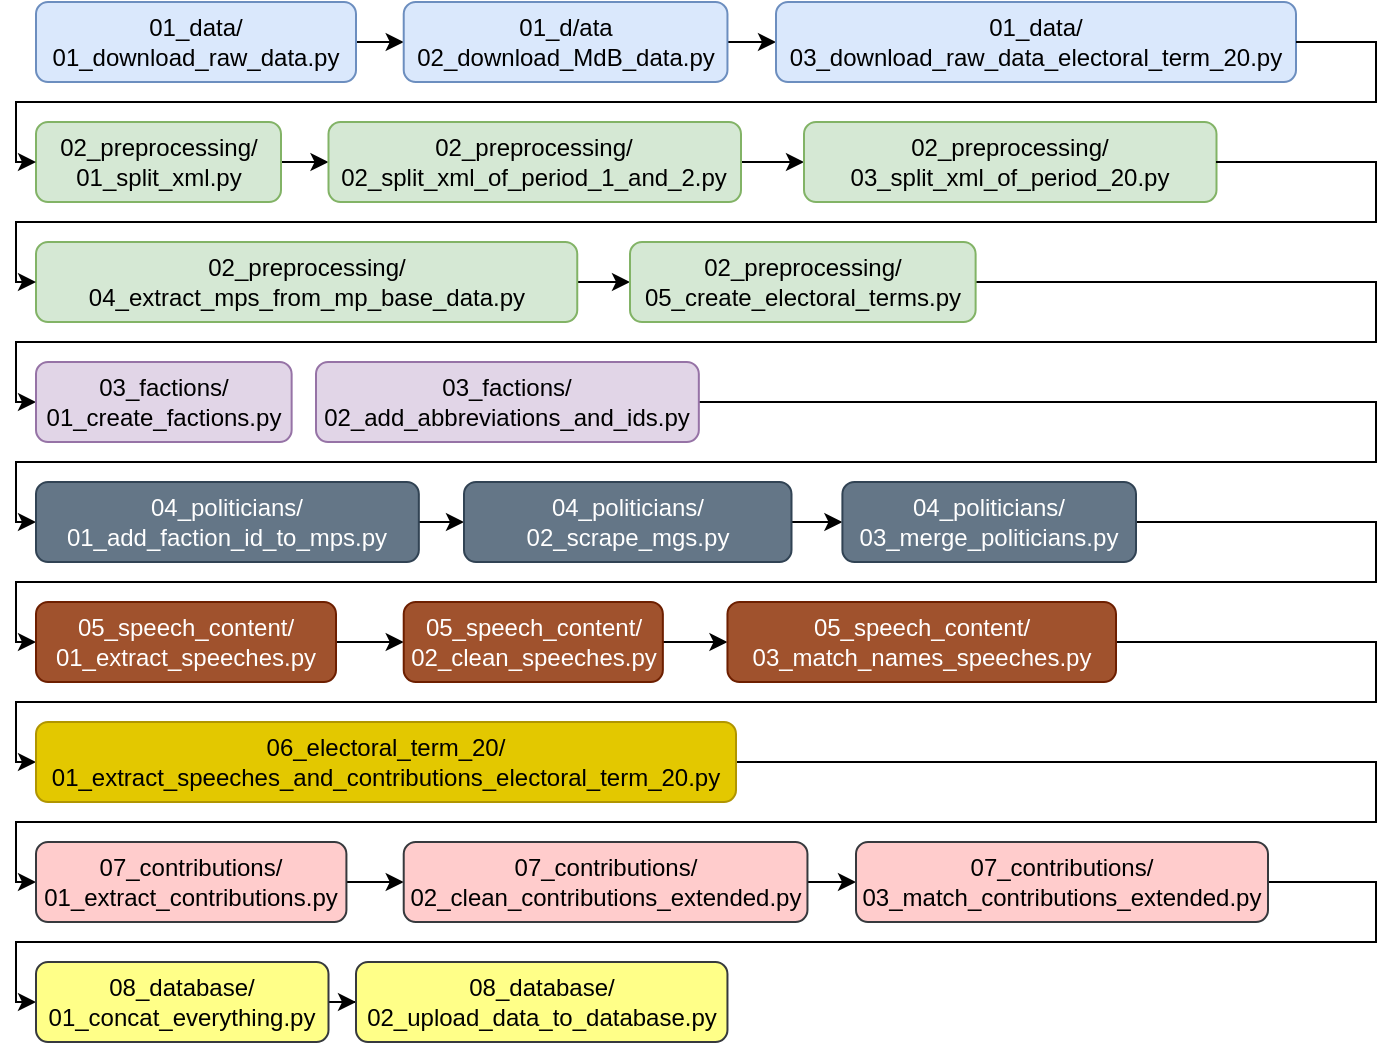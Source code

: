 <mxfile version="24.7.17">
  <diagram id="N46P--Eoy_d9tgk3Qrls" name="Page-1">
    <mxGraphModel dx="920" dy="625" grid="1" gridSize="10" guides="1" tooltips="1" connect="1" arrows="1" fold="1" page="1" pageScale="1" pageWidth="827" pageHeight="1169" math="0" shadow="0">
      <root>
        <mxCell id="0" />
        <mxCell id="1" parent="0" />
        <mxCell id="Yy8UinuvtfsdmuhCIqNr-40" style="edgeStyle=orthogonalEdgeStyle;rounded=0;orthogonalLoop=1;jettySize=auto;html=1;exitX=1;exitY=0.5;exitDx=0;exitDy=0;entryX=0;entryY=0.5;entryDx=0;entryDy=0;" parent="1" edge="1">
          <mxGeometry relative="1" as="geometry">
            <mxPoint x="185" y="80" as="sourcePoint" />
            <mxPoint x="198.13" y="80" as="targetPoint" />
          </mxGeometry>
        </mxCell>
        <mxCell id="Yy8UinuvtfsdmuhCIqNr-42" style="edgeStyle=orthogonalEdgeStyle;rounded=0;orthogonalLoop=1;jettySize=auto;html=1;exitX=1;exitY=0.5;exitDx=0;exitDy=0;entryX=0;entryY=0.5;entryDx=0;entryDy=0;" parent="1" source="Yy8UinuvtfsdmuhCIqNr-4" target="Yy8UinuvtfsdmuhCIqNr-5" edge="1">
          <mxGeometry relative="1" as="geometry" />
        </mxCell>
        <mxCell id="Yy8UinuvtfsdmuhCIqNr-4" value="02_preprocessing/&lt;br&gt;01_split_xml.py" style="rounded=1;whiteSpace=wrap;html=1;fillColor=#d5e8d4;strokeColor=#82b366;" parent="1" vertex="1">
          <mxGeometry x="30" y="60" width="122.5" height="40" as="geometry" />
        </mxCell>
        <mxCell id="rI09nJqI1d1za-YEpDQf-10" value="" style="edgeStyle=elbowEdgeStyle;rounded=0;orthogonalLoop=1;jettySize=auto;html=1;" edge="1" parent="1" source="Yy8UinuvtfsdmuhCIqNr-5" target="Yy8UinuvtfsdmuhCIqNr-9">
          <mxGeometry relative="1" as="geometry" />
        </mxCell>
        <mxCell id="Yy8UinuvtfsdmuhCIqNr-5" value="02_preprocessing/&lt;br&gt;02&lt;span style=&quot;background-color: initial;&quot;&gt;_split_xml_of_period_1_and_2.py&lt;/span&gt;" style="rounded=1;whiteSpace=wrap;html=1;fillColor=#d5e8d4;strokeColor=#82b366;" parent="1" vertex="1">
          <mxGeometry x="176.25" y="60" width="206.25" height="40" as="geometry" />
        </mxCell>
        <mxCell id="Yy8UinuvtfsdmuhCIqNr-9" value="02_preprocessing/&lt;br&gt;03_split_xml_of_period_20&lt;span style=&quot;background-color: initial;&quot;&gt;.py&lt;/span&gt;" style="rounded=1;whiteSpace=wrap;html=1;fillColor=#d5e8d4;strokeColor=#82b366;" parent="1" vertex="1">
          <mxGeometry x="414" y="60" width="206.25" height="40" as="geometry" />
        </mxCell>
        <mxCell id="Yy8UinuvtfsdmuhCIqNr-45" style="edgeStyle=orthogonalEdgeStyle;rounded=0;orthogonalLoop=1;jettySize=auto;html=1;exitX=1;exitY=0.5;exitDx=0;exitDy=0;entryX=0;entryY=0.5;entryDx=0;entryDy=0;" parent="1" source="Yy8UinuvtfsdmuhCIqNr-11" target="Yy8UinuvtfsdmuhCIqNr-13" edge="1">
          <mxGeometry relative="1" as="geometry">
            <mxPoint x="530" y="139.667" as="targetPoint" />
          </mxGeometry>
        </mxCell>
        <mxCell id="Yy8UinuvtfsdmuhCIqNr-11" value="02_preprocessing/&lt;br&gt;04_extract_mps_from_mp_base_data.py" style="rounded=1;whiteSpace=wrap;html=1;fillColor=#d5e8d4;strokeColor=#82b366;" parent="1" vertex="1">
          <mxGeometry x="30" y="120" width="270.63" height="40" as="geometry" />
        </mxCell>
        <mxCell id="Yy8UinuvtfsdmuhCIqNr-46" style="edgeStyle=orthogonalEdgeStyle;rounded=0;orthogonalLoop=1;jettySize=auto;html=1;exitX=1;exitY=0.5;exitDx=0;exitDy=0;entryX=0;entryY=0.5;entryDx=0;entryDy=0;" parent="1" source="Yy8UinuvtfsdmuhCIqNr-13" target="Yy8UinuvtfsdmuhCIqNr-15" edge="1">
          <mxGeometry relative="1" as="geometry">
            <Array as="points">
              <mxPoint x="700" y="140" />
              <mxPoint x="700" y="170" />
              <mxPoint x="20" y="170" />
              <mxPoint x="20" y="200" />
            </Array>
          </mxGeometry>
        </mxCell>
        <mxCell id="Yy8UinuvtfsdmuhCIqNr-15" value="03_factions/&lt;br&gt;01_create_factions.py" style="rounded=1;whiteSpace=wrap;html=1;fillColor=#e1d5e7;strokeColor=#9673a6;" parent="1" vertex="1">
          <mxGeometry x="30" y="180" width="127.82" height="40" as="geometry" />
        </mxCell>
        <mxCell id="Yy8UinuvtfsdmuhCIqNr-47" style="edgeStyle=orthogonalEdgeStyle;rounded=0;orthogonalLoop=1;jettySize=auto;html=1;exitX=1;exitY=0.5;exitDx=0;exitDy=0;entryX=0;entryY=0.5;entryDx=0;entryDy=0;" parent="1" source="Yy8UinuvtfsdmuhCIqNr-17" target="Yy8UinuvtfsdmuhCIqNr-19" edge="1">
          <mxGeometry relative="1" as="geometry">
            <Array as="points">
              <mxPoint x="700" y="200" />
              <mxPoint x="700" y="230" />
              <mxPoint x="20" y="230" />
              <mxPoint x="20" y="260" />
            </Array>
          </mxGeometry>
        </mxCell>
        <mxCell id="Yy8UinuvtfsdmuhCIqNr-17" value="03_factions/&lt;br&gt;02_add_abbreviations_and_ids.py" style="rounded=1;whiteSpace=wrap;html=1;fillColor=#e1d5e7;strokeColor=#9673a6;" parent="1" vertex="1">
          <mxGeometry x="170.0" y="180" width="191.42" height="40" as="geometry" />
        </mxCell>
        <mxCell id="Yy8UinuvtfsdmuhCIqNr-48" style="edgeStyle=orthogonalEdgeStyle;rounded=0;orthogonalLoop=1;jettySize=auto;html=1;exitX=1;exitY=0.5;exitDx=0;exitDy=0;entryX=0;entryY=0.5;entryDx=0;entryDy=0;" parent="1" source="Yy8UinuvtfsdmuhCIqNr-19" target="Yy8UinuvtfsdmuhCIqNr-21" edge="1">
          <mxGeometry relative="1" as="geometry" />
        </mxCell>
        <mxCell id="Yy8UinuvtfsdmuhCIqNr-19" value="04_politicians/&lt;br&gt;01_add_faction_id_to_mps.py" style="rounded=1;whiteSpace=wrap;html=1;fillColor=#647687;fontColor=#ffffff;strokeColor=#314354;" parent="1" vertex="1">
          <mxGeometry x="30.0" y="240" width="191.42" height="40" as="geometry" />
        </mxCell>
        <mxCell id="Yy8UinuvtfsdmuhCIqNr-49" style="edgeStyle=orthogonalEdgeStyle;rounded=0;orthogonalLoop=1;jettySize=auto;html=1;exitX=1;exitY=0.5;exitDx=0;exitDy=0;entryX=0;entryY=0.5;entryDx=0;entryDy=0;" parent="1" source="Yy8UinuvtfsdmuhCIqNr-21" target="Yy8UinuvtfsdmuhCIqNr-23" edge="1">
          <mxGeometry relative="1" as="geometry" />
        </mxCell>
        <mxCell id="Yy8UinuvtfsdmuhCIqNr-21" value="04_politicians/&lt;br&gt;02_scrape_mgs.py" style="rounded=1;whiteSpace=wrap;html=1;fillColor=#647687;fontColor=#ffffff;strokeColor=#314354;" parent="1" vertex="1">
          <mxGeometry x="244" y="240" width="163.75" height="40" as="geometry" />
        </mxCell>
        <mxCell id="Yy8UinuvtfsdmuhCIqNr-50" style="edgeStyle=orthogonalEdgeStyle;rounded=0;orthogonalLoop=1;jettySize=auto;html=1;exitX=1;exitY=0.5;exitDx=0;exitDy=0;entryX=0;entryY=0.5;entryDx=0;entryDy=0;" parent="1" source="Yy8UinuvtfsdmuhCIqNr-23" target="Yy8UinuvtfsdmuhCIqNr-29" edge="1">
          <mxGeometry relative="1" as="geometry">
            <Array as="points">
              <mxPoint x="700" y="260" />
              <mxPoint x="700" y="290" />
              <mxPoint x="20" y="290" />
              <mxPoint x="20" y="320" />
            </Array>
            <mxPoint x="20" y="320" as="targetPoint" />
          </mxGeometry>
        </mxCell>
        <mxCell id="Yy8UinuvtfsdmuhCIqNr-23" value="04_politicians/&lt;br&gt;03_merge_politicians.&lt;span style=&quot;background-color: initial;&quot;&gt;py&lt;/span&gt;" style="rounded=1;whiteSpace=wrap;html=1;fillColor=#647687;fontColor=#ffffff;strokeColor=#314354;" parent="1" vertex="1">
          <mxGeometry x="433.2" y="240" width="146.8" height="40" as="geometry" />
        </mxCell>
        <mxCell id="Yy8UinuvtfsdmuhCIqNr-52" style="edgeStyle=orthogonalEdgeStyle;rounded=0;orthogonalLoop=1;jettySize=auto;html=1;exitX=1;exitY=0.5;exitDx=0;exitDy=0;" parent="1" source="Yy8UinuvtfsdmuhCIqNr-29" target="Yy8UinuvtfsdmuhCIqNr-31" edge="1">
          <mxGeometry relative="1" as="geometry" />
        </mxCell>
        <mxCell id="Yy8UinuvtfsdmuhCIqNr-29" value="05_speech_content/&lt;br&gt;01_extract_speeches.py" style="rounded=1;whiteSpace=wrap;html=1;fillColor=#a0522d;fontColor=#ffffff;strokeColor=#6D1F00;" parent="1" vertex="1">
          <mxGeometry x="30" y="300" width="150" height="40" as="geometry" />
        </mxCell>
        <mxCell id="Yy8UinuvtfsdmuhCIqNr-53" style="edgeStyle=orthogonalEdgeStyle;rounded=0;orthogonalLoop=1;jettySize=auto;html=1;exitX=1;exitY=0.5;exitDx=0;exitDy=0;" parent="1" source="Yy8UinuvtfsdmuhCIqNr-31" target="Yy8UinuvtfsdmuhCIqNr-33" edge="1">
          <mxGeometry relative="1" as="geometry" />
        </mxCell>
        <mxCell id="Yy8UinuvtfsdmuhCIqNr-31" value="05_speech_content/&lt;br&gt;02_clean_speeches.py" style="rounded=1;whiteSpace=wrap;html=1;fillColor=#a0522d;fontColor=#ffffff;strokeColor=#6D1F00;" parent="1" vertex="1">
          <mxGeometry x="213.86" y="300" width="129.57" height="40" as="geometry" />
        </mxCell>
        <mxCell id="Yy8UinuvtfsdmuhCIqNr-54" style="edgeStyle=orthogonalEdgeStyle;rounded=0;orthogonalLoop=1;jettySize=auto;html=1;exitX=1;exitY=0.5;exitDx=0;exitDy=0;entryX=0;entryY=0.5;entryDx=0;entryDy=0;" parent="1" source="Yy8UinuvtfsdmuhCIqNr-33" target="Yy8UinuvtfsdmuhCIqNr-34" edge="1">
          <mxGeometry relative="1" as="geometry">
            <Array as="points">
              <mxPoint x="700" y="320" />
              <mxPoint x="700" y="350" />
              <mxPoint x="20" y="350" />
              <mxPoint x="20" y="380" />
            </Array>
          </mxGeometry>
        </mxCell>
        <mxCell id="Yy8UinuvtfsdmuhCIqNr-33" value="05_speech_content/&lt;br&gt;03_match_names_speeches.py" style="rounded=1;whiteSpace=wrap;html=1;fillColor=#a0522d;fontColor=#ffffff;strokeColor=#6D1F00;" parent="1" vertex="1">
          <mxGeometry x="375.73" y="300" width="194.27" height="40" as="geometry" />
        </mxCell>
        <mxCell id="Yy8UinuvtfsdmuhCIqNr-55" style="edgeStyle=orthogonalEdgeStyle;rounded=0;orthogonalLoop=1;jettySize=auto;html=1;exitX=1;exitY=0.5;exitDx=0;exitDy=0;entryX=0;entryY=0.5;entryDx=0;entryDy=0;" parent="1" source="Yy8UinuvtfsdmuhCIqNr-34" target="Yy8UinuvtfsdmuhCIqNr-35" edge="1">
          <mxGeometry relative="1" as="geometry">
            <Array as="points">
              <mxPoint x="700" y="380" />
              <mxPoint x="700" y="410" />
              <mxPoint x="20" y="410" />
              <mxPoint x="20" y="440" />
            </Array>
          </mxGeometry>
        </mxCell>
        <mxCell id="Yy8UinuvtfsdmuhCIqNr-34" value="06_electoral_term_20/&lt;br&gt;01_extract_speeches_and_contributions_electoral_term_20.py" style="rounded=1;whiteSpace=wrap;html=1;fillColor=#e3c800;fontColor=#000000;strokeColor=#B09500;" parent="1" vertex="1">
          <mxGeometry x="30" y="360" width="350" height="40" as="geometry" />
        </mxCell>
        <mxCell id="Yy8UinuvtfsdmuhCIqNr-56" style="edgeStyle=orthogonalEdgeStyle;rounded=0;orthogonalLoop=1;jettySize=auto;html=1;exitX=1;exitY=0.5;exitDx=0;exitDy=0;" parent="1" source="Yy8UinuvtfsdmuhCIqNr-35" target="Yy8UinuvtfsdmuhCIqNr-36" edge="1">
          <mxGeometry relative="1" as="geometry" />
        </mxCell>
        <mxCell id="Yy8UinuvtfsdmuhCIqNr-35" value="07_contributions/&lt;br&gt;01_extract_contributions.py" style="rounded=1;whiteSpace=wrap;html=1;fillColor=#ffcccc;strokeColor=#36393d;" parent="1" vertex="1">
          <mxGeometry x="30" y="420" width="155.21" height="40" as="geometry" />
        </mxCell>
        <mxCell id="Yy8UinuvtfsdmuhCIqNr-57" style="edgeStyle=orthogonalEdgeStyle;rounded=0;orthogonalLoop=1;jettySize=auto;html=1;exitX=1;exitY=0.5;exitDx=0;exitDy=0;" parent="1" source="Yy8UinuvtfsdmuhCIqNr-36" target="Yy8UinuvtfsdmuhCIqNr-37" edge="1">
          <mxGeometry relative="1" as="geometry" />
        </mxCell>
        <mxCell id="Yy8UinuvtfsdmuhCIqNr-36" value="07_contributions/&lt;br&gt;02_clean_contributions_extended.py" style="rounded=1;whiteSpace=wrap;html=1;fillColor=#ffcccc;strokeColor=#36393d;" parent="1" vertex="1">
          <mxGeometry x="213.86" y="420" width="201.87" height="40" as="geometry" />
        </mxCell>
        <mxCell id="Yy8UinuvtfsdmuhCIqNr-58" style="edgeStyle=orthogonalEdgeStyle;rounded=0;orthogonalLoop=1;jettySize=auto;html=1;exitX=1;exitY=0.5;exitDx=0;exitDy=0;entryX=0;entryY=0.5;entryDx=0;entryDy=0;" parent="1" source="Yy8UinuvtfsdmuhCIqNr-37" target="Yy8UinuvtfsdmuhCIqNr-38" edge="1">
          <mxGeometry relative="1" as="geometry">
            <Array as="points">
              <mxPoint x="700" y="440" />
              <mxPoint x="700" y="470" />
              <mxPoint x="20" y="470" />
              <mxPoint x="20" y="500" />
            </Array>
          </mxGeometry>
        </mxCell>
        <mxCell id="Yy8UinuvtfsdmuhCIqNr-37" value="07_contributions/&lt;br&gt;03_match_contributions_extended.py" style="rounded=1;whiteSpace=wrap;html=1;fillColor=#ffcccc;strokeColor=#36393d;" parent="1" vertex="1">
          <mxGeometry x="440" y="420" width="206" height="40" as="geometry" />
        </mxCell>
        <mxCell id="Yy8UinuvtfsdmuhCIqNr-59" style="edgeStyle=orthogonalEdgeStyle;rounded=0;orthogonalLoop=1;jettySize=auto;html=1;exitX=1;exitY=0.5;exitDx=0;exitDy=0;" parent="1" source="Yy8UinuvtfsdmuhCIqNr-38" target="Yy8UinuvtfsdmuhCIqNr-39" edge="1">
          <mxGeometry relative="1" as="geometry" />
        </mxCell>
        <mxCell id="Yy8UinuvtfsdmuhCIqNr-38" value="08_database/&lt;br&gt;01_concat_everything.py" style="rounded=1;whiteSpace=wrap;html=1;fillColor=#ffff88;strokeColor=#36393d;" parent="1" vertex="1">
          <mxGeometry x="30" y="480" width="146.25" height="40" as="geometry" />
        </mxCell>
        <mxCell id="Yy8UinuvtfsdmuhCIqNr-39" value="08&lt;span style=&quot;background-color: initial;&quot;&gt;_database/&lt;/span&gt;&lt;div&gt;02_upload_data_to_database.py&lt;/div&gt;" style="rounded=1;whiteSpace=wrap;html=1;fillColor=#ffff88;strokeColor=#36393d;" parent="1" vertex="1">
          <mxGeometry x="190.0" y="480" width="185.73" height="40" as="geometry" />
        </mxCell>
        <mxCell id="rI09nJqI1d1za-YEpDQf-5" value="" style="edgeStyle=orthogonalEdgeStyle;rounded=0;orthogonalLoop=1;jettySize=auto;html=1;" edge="1" parent="1" source="rI09nJqI1d1za-YEpDQf-1" target="rI09nJqI1d1za-YEpDQf-2">
          <mxGeometry relative="1" as="geometry" />
        </mxCell>
        <mxCell id="rI09nJqI1d1za-YEpDQf-1" value="01_data/&lt;br&gt;01_download_raw_data.py" style="rounded=1;whiteSpace=wrap;html=1;fillColor=#dae8fc;strokeColor=#6c8ebf;" vertex="1" parent="1">
          <mxGeometry x="30" width="160" height="40" as="geometry" />
        </mxCell>
        <mxCell id="rI09nJqI1d1za-YEpDQf-6" value="" style="edgeStyle=orthogonalEdgeStyle;rounded=0;orthogonalLoop=1;jettySize=auto;html=1;" edge="1" parent="1" source="rI09nJqI1d1za-YEpDQf-2" target="rI09nJqI1d1za-YEpDQf-3">
          <mxGeometry relative="1" as="geometry" />
        </mxCell>
        <mxCell id="rI09nJqI1d1za-YEpDQf-2" value="01_d/ata&lt;br&gt;02_download_MdB_data.py" style="rounded=1;whiteSpace=wrap;html=1;fillColor=#dae8fc;strokeColor=#6c8ebf;" vertex="1" parent="1">
          <mxGeometry x="213.86" width="161.87" height="40" as="geometry" />
        </mxCell>
        <mxCell id="rI09nJqI1d1za-YEpDQf-3" value="01_data/&lt;div&gt;03_download_raw_data_electoral_term_20.py&lt;/div&gt;" style="rounded=1;whiteSpace=wrap;html=1;fillColor=#dae8fc;strokeColor=#6c8ebf;" vertex="1" parent="1">
          <mxGeometry x="400" width="260" height="40" as="geometry" />
        </mxCell>
        <mxCell id="Yy8UinuvtfsdmuhCIqNr-13" value="02_preprocessing/&lt;br&gt;05_create_electoral_terms.py" style="rounded=1;whiteSpace=wrap;html=1;fillColor=#d5e8d4;strokeColor=#82b366;" parent="1" vertex="1">
          <mxGeometry x="327" y="120" width="172.81" height="40" as="geometry" />
        </mxCell>
        <mxCell id="rI09nJqI1d1za-YEpDQf-9" style="edgeStyle=orthogonalEdgeStyle;rounded=0;orthogonalLoop=1;jettySize=auto;html=1;exitX=1;exitY=0.5;exitDx=0;exitDy=0;entryX=0;entryY=0.5;entryDx=0;entryDy=0;" edge="1" parent="1" source="rI09nJqI1d1za-YEpDQf-3" target="Yy8UinuvtfsdmuhCIqNr-4">
          <mxGeometry relative="1" as="geometry">
            <Array as="points">
              <mxPoint x="700" y="20" />
              <mxPoint x="700" y="50" />
              <mxPoint x="20" y="50" />
              <mxPoint x="20" y="80" />
            </Array>
            <mxPoint x="503" y="150" as="sourcePoint" />
            <mxPoint x="40" y="210" as="targetPoint" />
          </mxGeometry>
        </mxCell>
        <mxCell id="rI09nJqI1d1za-YEpDQf-11" style="edgeStyle=orthogonalEdgeStyle;rounded=0;orthogonalLoop=1;jettySize=auto;html=1;exitX=1;exitY=0.5;exitDx=0;exitDy=0;entryX=0;entryY=0.5;entryDx=0;entryDy=0;" edge="1" parent="1" target="Yy8UinuvtfsdmuhCIqNr-11">
          <mxGeometry relative="1" as="geometry">
            <Array as="points">
              <mxPoint x="700" y="80" />
              <mxPoint x="700" y="110" />
              <mxPoint x="20" y="110" />
              <mxPoint x="20" y="140" />
            </Array>
            <mxPoint x="620" y="80" as="sourcePoint" />
            <mxPoint x="-10" y="140" as="targetPoint" />
          </mxGeometry>
        </mxCell>
      </root>
    </mxGraphModel>
  </diagram>
</mxfile>

